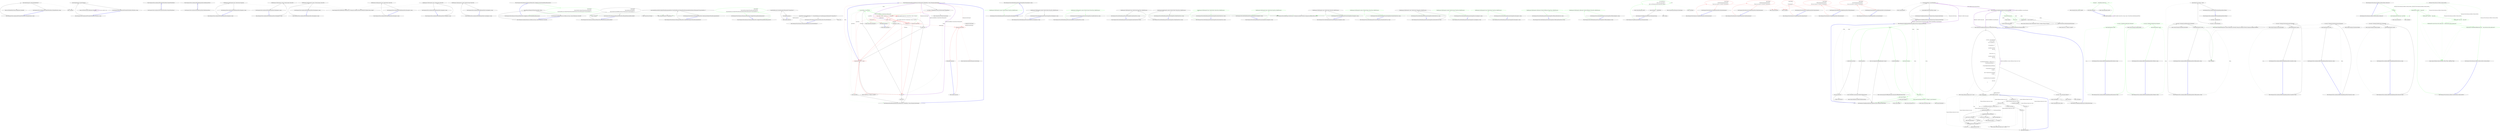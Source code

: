 digraph  {
m1_10 [label="Entry int.ToOrdinalWords(System.Globalization.CultureInfo)", span="52-52", cluster="int.ToOrdinalWords(System.Globalization.CultureInfo)", file="DateHumanizeExtensions.cs"];
m1_5 [label="Entry int.ToWords(System.Globalization.CultureInfo)", span="16-16", cluster="int.ToWords(System.Globalization.CultureInfo)", file="DateHumanizeExtensions.cs"];
m1_7 [label="Entry Humanizer.Tests.Localisation.fiFI.NumberToWordsTests.ToOrdinalWords(int, string)", span="65-65", cluster="Humanizer.Tests.Localisation.fiFI.NumberToWordsTests.ToOrdinalWords(int, string)", file="DateHumanizeExtensions.cs"];
m1_8 [label="Assert.Equal(expected, number.ToOrdinalWords())", span="67-67", cluster="Humanizer.Tests.Localisation.fiFI.NumberToWordsTests.ToOrdinalWords(int, string)", file="DateHumanizeExtensions.cs"];
m1_9 [label="Exit Humanizer.Tests.Localisation.fiFI.NumberToWordsTests.ToOrdinalWords(int, string)", span="65-65", cluster="Humanizer.Tests.Localisation.fiFI.NumberToWordsTests.ToOrdinalWords(int, string)", file="DateHumanizeExtensions.cs"];
m1_2 [label="Entry Humanizer.Tests.Localisation.fiFI.NumberToWordsTests.ToWords(int, string)", span="34-34", cluster="Humanizer.Tests.Localisation.fiFI.NumberToWordsTests.ToWords(int, string)", file="DateHumanizeExtensions.cs"];
m1_3 [label="Assert.Equal(expected, number.ToWords())", span="36-36", cluster="Humanizer.Tests.Localisation.fiFI.NumberToWordsTests.ToWords(int, string)", file="DateHumanizeExtensions.cs"];
m1_4 [label="Exit Humanizer.Tests.Localisation.fiFI.NumberToWordsTests.ToWords(int, string)", span="34-34", cluster="Humanizer.Tests.Localisation.fiFI.NumberToWordsTests.ToWords(int, string)", file="DateHumanizeExtensions.cs"];
m1_6 [label="Entry Unk.Equal", span="", cluster="Unk.Equal", file="DateHumanizeExtensions.cs"];
m1_0 [label="Entry Humanizer.Tests.Localisation.fiFI.NumberToWordsTests.NumberToWordsTests()", span="6-6", cluster="Humanizer.Tests.Localisation.fiFI.NumberToWordsTests.NumberToWordsTests()", file="DateHumanizeExtensions.cs"];
m1_1 [label="Exit Humanizer.Tests.Localisation.fiFI.NumberToWordsTests.NumberToWordsTests()", span="6-6", cluster="Humanizer.Tests.Localisation.fiFI.NumberToWordsTests.NumberToWordsTests()", file="DateHumanizeExtensions.cs"];
m2_0 [label="Entry Humanizer.Tests.Localisation.fiFI.DateHumanizeTests.DateHumanizeTests()", span="7-7", cluster="Humanizer.Tests.Localisation.fiFI.DateHumanizeTests.DateHumanizeTests()", file="DateHumanizeTests.cs"];
m2_1 [label="Exit Humanizer.Tests.Localisation.fiFI.DateHumanizeTests.DateHumanizeTests()", span="7-7", cluster="Humanizer.Tests.Localisation.fiFI.DateHumanizeTests.DateHumanizeTests()", file="DateHumanizeTests.cs"];
m2_5 [label="Entry Humanizer.Tests.DateHumanize.Verify(string, int, Humanizer.Localisation.TimeUnit, Humanizer.Localisation.Tense, double?)", span="29-29", cluster="Humanizer.Tests.DateHumanize.Verify(string, int, Humanizer.Localisation.TimeUnit, Humanizer.Localisation.Tense, double?)", file="DateHumanizeTests.cs"];
m2_2 [label="Entry Humanizer.Tests.Localisation.fiFI.DateHumanizeTests.DaysAgo(int, string)", span="17-17", cluster="Humanizer.Tests.Localisation.fiFI.DateHumanizeTests.DaysAgo(int, string)", file="DateHumanizeTests.cs"];
m2_3 [label="DateHumanize.Verify(expected, days, TimeUnit.Day, Tense.Past)", span="19-19", cluster="Humanizer.Tests.Localisation.fiFI.DateHumanizeTests.DaysAgo(int, string)", file="DateHumanizeTests.cs"];
m2_4 [label="Exit Humanizer.Tests.Localisation.fiFI.DateHumanizeTests.DaysAgo(int, string)", span="17-17", cluster="Humanizer.Tests.Localisation.fiFI.DateHumanizeTests.DaysAgo(int, string)", file="DateHumanizeTests.cs"];
m2_12 [label="Entry Humanizer.Tests.Localisation.fiFI.DateHumanizeTests.MonthsAgo(int, string)", span="47-47", cluster="Humanizer.Tests.Localisation.fiFI.DateHumanizeTests.MonthsAgo(int, string)", file="DateHumanizeTests.cs"];
m2_13 [label="DateHumanize.Verify(expected, months, TimeUnit.Month, Tense.Past)", span="49-49", cluster="Humanizer.Tests.Localisation.fiFI.DateHumanizeTests.MonthsAgo(int, string)", file="DateHumanizeTests.cs"];
m2_14 [label="Exit Humanizer.Tests.Localisation.fiFI.DateHumanizeTests.MonthsAgo(int, string)", span="47-47", cluster="Humanizer.Tests.Localisation.fiFI.DateHumanizeTests.MonthsAgo(int, string)", file="DateHumanizeTests.cs"];
m2_9 [label="Entry Humanizer.Tests.Localisation.fiFI.DateHumanizeTests.MinutesAgo(int, string)", span="37-37", cluster="Humanizer.Tests.Localisation.fiFI.DateHumanizeTests.MinutesAgo(int, string)", file="DateHumanizeTests.cs"];
m2_10 [label="DateHumanize.Verify(expected, minutes, TimeUnit.Minute, Tense.Past)", span="39-39", cluster="Humanizer.Tests.Localisation.fiFI.DateHumanizeTests.MinutesAgo(int, string)", file="DateHumanizeTests.cs"];
m2_11 [label="Exit Humanizer.Tests.Localisation.fiFI.DateHumanizeTests.MinutesAgo(int, string)", span="37-37", cluster="Humanizer.Tests.Localisation.fiFI.DateHumanizeTests.MinutesAgo(int, string)", file="DateHumanizeTests.cs"];
m2_6 [label="Entry Humanizer.Tests.Localisation.fiFI.DateHumanizeTests.HoursAgo(int, string)", span="27-27", cluster="Humanizer.Tests.Localisation.fiFI.DateHumanizeTests.HoursAgo(int, string)", file="DateHumanizeTests.cs"];
m2_7 [label="DateHumanize.Verify(expected, hours, TimeUnit.Hour, Tense.Past)", span="29-29", cluster="Humanizer.Tests.Localisation.fiFI.DateHumanizeTests.HoursAgo(int, string)", file="DateHumanizeTests.cs"];
m2_8 [label="Exit Humanizer.Tests.Localisation.fiFI.DateHumanizeTests.HoursAgo(int, string)", span="27-27", cluster="Humanizer.Tests.Localisation.fiFI.DateHumanizeTests.HoursAgo(int, string)", file="DateHumanizeTests.cs"];
m2_18 [label="Entry Humanizer.Tests.Localisation.fiFI.DateHumanizeTests.YearsAgo(int, string)", span="67-67", cluster="Humanizer.Tests.Localisation.fiFI.DateHumanizeTests.YearsAgo(int, string)", file="DateHumanizeTests.cs"];
m2_19 [label="DateHumanize.Verify(expected, years, TimeUnit.Year, Tense.Past)", span="69-69", cluster="Humanizer.Tests.Localisation.fiFI.DateHumanizeTests.YearsAgo(int, string)", file="DateHumanizeTests.cs"];
m2_20 [label="Exit Humanizer.Tests.Localisation.fiFI.DateHumanizeTests.YearsAgo(int, string)", span="67-67", cluster="Humanizer.Tests.Localisation.fiFI.DateHumanizeTests.YearsAgo(int, string)", file="DateHumanizeTests.cs"];
m2_15 [label="Entry Humanizer.Tests.Localisation.fiFI.DateHumanizeTests.SecondsAgo(int, string)", span="57-57", cluster="Humanizer.Tests.Localisation.fiFI.DateHumanizeTests.SecondsAgo(int, string)", file="DateHumanizeTests.cs"];
m2_16 [label="DateHumanize.Verify(expected, seconds, TimeUnit.Second, Tense.Past)", span="59-59", cluster="Humanizer.Tests.Localisation.fiFI.DateHumanizeTests.SecondsAgo(int, string)", file="DateHumanizeTests.cs"];
m2_17 [label="Exit Humanizer.Tests.Localisation.fiFI.DateHumanizeTests.SecondsAgo(int, string)", span="57-57", cluster="Humanizer.Tests.Localisation.fiFI.DateHumanizeTests.SecondsAgo(int, string)", file="DateHumanizeTests.cs"];
m3_18 [label="Entry Humanizer.Tests.Extensions.DehumanizeToEnumTests.CanApplyLowerCaseCasingOnEnumHumanization()", span="39-39", cluster="Humanizer.Tests.Extensions.DehumanizeToEnumTests.CanApplyLowerCaseCasingOnEnumHumanization()", file="DehumanizeToEnumTests.cs"];
m3_19 [label="Assert.Equal(\r\n                EnumUnderTest.MemberWithoutDescriptionAttribute,\r\n                EnumTestsResources.MemberWithoutDescriptionAttributeLowerCase.DehumanizeTo<EnumUnderTest>())", span="41-43", cluster="Humanizer.Tests.Extensions.DehumanizeToEnumTests.CanApplyLowerCaseCasingOnEnumHumanization()", color=green, community=0, file="DehumanizeToEnumTests.cs"];
m3_20 [label="Exit Humanizer.Tests.Extensions.DehumanizeToEnumTests.CanApplyLowerCaseCasingOnEnumHumanization()", span="39-39", cluster="Humanizer.Tests.Extensions.DehumanizeToEnumTests.CanApplyLowerCaseCasingOnEnumHumanization()", file="DehumanizeToEnumTests.cs"];
m3_3 [label="Entry string.DehumanizeTo<TTargetEnum>()", span="12-12", cluster="string.DehumanizeTo<TTargetEnum>()", file="DehumanizeToEnumTests.cs"];
m3_8 [label="Entry Unk.>", span="", cluster="Unk.>", file="DehumanizeToEnumTests.cs"];
m3_5 [label="Entry Humanizer.Tests.Extensions.DehumanizeToEnumTests.ThrowsForNonEnums()", span="19-19", cluster="Humanizer.Tests.Extensions.DehumanizeToEnumTests.ThrowsForNonEnums()", file="DehumanizeToEnumTests.cs"];
m3_6 [label="Assert.Throws<ArgumentException>(() => EnumTestsResources.CustomDescription.DehumanizeTo<DummyClass>())", span="21-21", cluster="Humanizer.Tests.Extensions.DehumanizeToEnumTests.ThrowsForNonEnums()", file="DehumanizeToEnumTests.cs"];
m3_7 [label="Exit Humanizer.Tests.Extensions.DehumanizeToEnumTests.ThrowsForNonEnums()", span="19-19", cluster="Humanizer.Tests.Extensions.DehumanizeToEnumTests.ThrowsForNonEnums()", file="DehumanizeToEnumTests.cs"];
m3_0 [label="Entry Humanizer.Localisation.Resources.GetResource(string, System.Globalization.CultureInfo)", span="18-18", cluster="Humanizer.Localisation.Resources.GetResource(string, System.Globalization.CultureInfo)", file="DehumanizeToEnumTests.cs"];
m3_1 [label="return ResourceManager.GetString(resourceKey, culture);", span="20-20", cluster="Humanizer.Localisation.Resources.GetResource(string, System.Globalization.CultureInfo)", file="DehumanizeToEnumTests.cs"];
m3_2 [label="Exit Humanizer.Localisation.Resources.GetResource(string, System.Globalization.CultureInfo)", span="18-18", cluster="Humanizer.Localisation.Resources.GetResource(string, System.Globalization.CultureInfo)", file="DehumanizeToEnumTests.cs"];
m3_21 [label="Entry Humanizer.Tests.Extensions.DehumanizeToEnumTests.AllCapitalMembersAreReturnedAsIs()", span="47-47", cluster="Humanizer.Tests.Extensions.DehumanizeToEnumTests.AllCapitalMembersAreReturnedAsIs()", file="DehumanizeToEnumTests.cs"];
m3_22 [label="Assert.Equal(\r\n                EnumUnderTest.ALLCAPITALS,\r\n                EnumUnderTest.ALLCAPITALS.ToString().DehumanizeTo<EnumUnderTest>())", span="49-51", cluster="Humanizer.Tests.Extensions.DehumanizeToEnumTests.AllCapitalMembersAreReturnedAsIs()", file="DehumanizeToEnumTests.cs"];
m3_23 [label="Exit Humanizer.Tests.Extensions.DehumanizeToEnumTests.AllCapitalMembersAreReturnedAsIs()", span="47-47", cluster="Humanizer.Tests.Extensions.DehumanizeToEnumTests.AllCapitalMembersAreReturnedAsIs()", file="DehumanizeToEnumTests.cs"];
m3_24 [label="Entry System.Enum.ToString()", span="0-0", cluster="System.Enum.ToString()", file="DehumanizeToEnumTests.cs"];
m3_4 [label="Entry Unk.Equal", span="", cluster="Unk.Equal", file="DehumanizeToEnumTests.cs"];
m3_12 [label="Entry Humanizer.Tests.Extensions.DehumanizeToEnumTests.CanHumanizeMembersWithoutDescriptionAttribute()", span="25-25", cluster="Humanizer.Tests.Extensions.DehumanizeToEnumTests.CanHumanizeMembersWithoutDescriptionAttribute()", file="DehumanizeToEnumTests.cs"];
m3_13 [label="Assert.Equal(EnumUnderTest.MemberWithoutDescriptionAttribute, EnumTestsResources.MemberWithoutDescriptionAttributeSentence.DehumanizeTo<EnumUnderTest>())", span="27-27", cluster="Humanizer.Tests.Extensions.DehumanizeToEnumTests.CanHumanizeMembersWithoutDescriptionAttribute()", file="DehumanizeToEnumTests.cs"];
m3_14 [label="Exit Humanizer.Tests.Extensions.DehumanizeToEnumTests.CanHumanizeMembersWithoutDescriptionAttribute()", span="25-25", cluster="Humanizer.Tests.Extensions.DehumanizeToEnumTests.CanHumanizeMembersWithoutDescriptionAttribute()", file="DehumanizeToEnumTests.cs"];
m3_9 [label="Entry lambda expression", span="21-21", cluster="lambda expression", file="DehumanizeToEnumTests.cs"];
m3_10 [label="EnumTestsResources.CustomDescription.DehumanizeTo<DummyClass>()", span="21-21", cluster="lambda expression", file="DehumanizeToEnumTests.cs"];
m3_11 [label="Exit lambda expression", span="21-21", cluster="lambda expression", file="DehumanizeToEnumTests.cs"];
m3_15 [label="Entry Humanizer.Tests.Extensions.DehumanizeToEnumTests.CanApplyTitleCasingOnEnumHumanization()", span="31-31", cluster="Humanizer.Tests.Extensions.DehumanizeToEnumTests.CanApplyTitleCasingOnEnumHumanization()", file="DehumanizeToEnumTests.cs"];
m3_16 [label="Assert.Equal(\r\n                EnumUnderTest.MemberWithoutDescriptionAttribute,\r\n                EnumTestsResources.MemberWithoutDescriptionAttributeTitle.DehumanizeTo<EnumUnderTest>())", span="33-35", cluster="Humanizer.Tests.Extensions.DehumanizeToEnumTests.CanApplyTitleCasingOnEnumHumanization()", color=green, community=0, file="DehumanizeToEnumTests.cs"];
m3_17 [label="Exit Humanizer.Tests.Extensions.DehumanizeToEnumTests.CanApplyTitleCasingOnEnumHumanization()", span="31-31", cluster="Humanizer.Tests.Extensions.DehumanizeToEnumTests.CanApplyTitleCasingOnEnumHumanization()", file="DehumanizeToEnumTests.cs"];
m4_0 [label="Entry Humanizer.EnumDehumanizeExtensions.DehumanizeTo<TTargetEnum>(string, Humanizer.LetterCasing?)", span="13-13", cluster="Humanizer.EnumDehumanizeExtensions.DehumanizeTo<TTargetEnum>(string, Humanizer.LetterCasing?)", file="EnumDehumanizeExtensions.cs"];
m4_6 [label="var enumValue = value as Enum", span="22-22", cluster="Humanizer.EnumDehumanizeExtensions.DehumanizeTo<TTargetEnum>(string, Humanizer.LetterCasing?)", color=green, community=0, file="EnumDehumanizeExtensions.cs"];
m4_3 [label="casing != null", span="17-17", cluster="Humanizer.EnumDehumanizeExtensions.DehumanizeTo<TTargetEnum>(string, Humanizer.LetterCasing?)", file="EnumDehumanizeExtensions.cs", color=red, community=0];
m4_4 [label="humanize = e => e.Humanize(casing.Value)", span="18-18", cluster="Humanizer.EnumDehumanizeExtensions.DehumanizeTo<TTargetEnum>(string, Humanizer.LetterCasing?)", file="EnumDehumanizeExtensions.cs", color=red, community=0];
m4_7 [label="enumValue == null", span="23-23", cluster="Humanizer.EnumDehumanizeExtensions.DehumanizeTo<TTargetEnum>(string, Humanizer.LetterCasing?)", file="EnumDehumanizeExtensions.cs"];
m4_2 [label="Func<Enum, string> humanize = e => e.Humanize()", span="16-16", cluster="Humanizer.EnumDehumanizeExtensions.DehumanizeTo<TTargetEnum>(string, Humanizer.LetterCasing?)", file="EnumDehumanizeExtensions.cs", color=red, community=0];
m4_1 [label="var values = (TTargetEnum[]) Enum.GetValues(typeof (TTargetEnum))", span="15-15", cluster="Humanizer.EnumDehumanizeExtensions.DehumanizeTo<TTargetEnum>(string, Humanizer.LetterCasing?)", file="EnumDehumanizeExtensions.cs"];
m4_5 [label=values, span="20-20", cluster="Humanizer.EnumDehumanizeExtensions.DehumanizeTo<TTargetEnum>(string, Humanizer.LetterCasing?)", file="EnumDehumanizeExtensions.cs"];
m4_8 [label="return null;", span="24-24", cluster="Humanizer.EnumDehumanizeExtensions.DehumanizeTo<TTargetEnum>(string, Humanizer.LetterCasing?)", file="EnumDehumanizeExtensions.cs"];
m4_9 [label="humanize(enumValue) == input", span="26-26", cluster="Humanizer.EnumDehumanizeExtensions.DehumanizeTo<TTargetEnum>(string, Humanizer.LetterCasing?)", file="EnumDehumanizeExtensions.cs", color=red, community=0];
m4_14 [label="Entry System.Func<T, TResult>.Invoke(T)", span="0-0", cluster="System.Func<T, TResult>.Invoke(T)", file="EnumDehumanizeExtensions.cs"];
m4_13 [label="Entry System.Enum.GetValues(System.Type)", span="0-0", cluster="System.Enum.GetValues(System.Type)", file="EnumDehumanizeExtensions.cs"];
m4_18 [label="Entry System.Enum.Humanize()", span="8-8", cluster="System.Enum.Humanize()", file="EnumDehumanizeExtensions.cs"];
m4_22 [label="Entry System.Enum.Humanize(Humanizer.LetterCasing)", span="26-26", cluster="System.Enum.Humanize(Humanizer.LetterCasing)", file="EnumDehumanizeExtensions.cs"];
m4_19 [label="Entry lambda expression", span="18-18", cluster="lambda expression", file="EnumDehumanizeExtensions.cs"];
m4_20 [label="e.Humanize(casing.Value)", span="18-18", cluster="lambda expression", color=red, community=0, file="EnumDehumanizeExtensions.cs"];
m4_16 [label="e.Humanize()", span="16-16", cluster="lambda expression", color=red, community=0, file="EnumDehumanizeExtensions.cs"];
m4_15 [label="Entry lambda expression", span="16-16", cluster="lambda expression", file="EnumDehumanizeExtensions.cs"];
m4_17 [label="Exit lambda expression", span="16-16", cluster="lambda expression", file="EnumDehumanizeExtensions.cs"];
m4_21 [label="Exit lambda expression", span="18-18", cluster="lambda expression", file="EnumDehumanizeExtensions.cs"];
m4_12 [label="Exit Humanizer.EnumDehumanizeExtensions.DehumanizeTo<TTargetEnum>(string, Humanizer.LetterCasing?)", span="13-13", cluster="Humanizer.EnumDehumanizeExtensions.DehumanizeTo<TTargetEnum>(string, Humanizer.LetterCasing?)", file="EnumDehumanizeExtensions.cs"];
m4_11 [label="return null;", span="30-30", cluster="Humanizer.EnumDehumanizeExtensions.DehumanizeTo<TTargetEnum>(string, Humanizer.LetterCasing?)", file="EnumDehumanizeExtensions.cs"];
m4_10 [label="return enumValue;", span="27-27", cluster="Humanizer.EnumDehumanizeExtensions.DehumanizeTo<TTargetEnum>(string, Humanizer.LetterCasing?)", file="EnumDehumanizeExtensions.cs"];
m4_23 [label="Humanizer.LetterCasing?", span="", file="EnumDehumanizeExtensions.cs"];
m11_13 [label="Entry Humanizer.Tests.DateTimeHumanizePrecisionStrategyTests.MinutesAgo(int, string)", span="70-70", cluster="Humanizer.Tests.DateTimeHumanizePrecisionStrategyTests.MinutesAgo(int, string)", file="PluralizeTests.cs"];
m11_14 [label="DateHumanize.Verify(expected, minutes, TimeUnit.Minute, Tense.Past, defaultPrecision)", span="72-72", cluster="Humanizer.Tests.DateTimeHumanizePrecisionStrategyTests.MinutesAgo(int, string)", color=green, community=0, file="PluralizeTests.cs"];
m11_15 [label="Exit Humanizer.Tests.DateTimeHumanizePrecisionStrategyTests.MinutesAgo(int, string)", span="70-70", cluster="Humanizer.Tests.DateTimeHumanizePrecisionStrategyTests.MinutesAgo(int, string)", file="PluralizeTests.cs"];
m11_3 [label="Entry Humanizer.Tests.DateHumanize.Verify(string, int, Humanizer.Localisation.TimeUnit, Humanizer.Localisation.Tense, double?)", span="29-29", cluster="Humanizer.Tests.DateHumanize.Verify(string, int, Humanizer.Localisation.TimeUnit, Humanizer.Localisation.Tense, double?)", file="PluralizeTests.cs"];
m11_31 [label="Entry Humanizer.Tests.DateTimeHumanizePrecisionStrategyTests.MonthsAgo(int, string)", span="154-154", cluster="Humanizer.Tests.DateTimeHumanizePrecisionStrategyTests.MonthsAgo(int, string)", file="PluralizeTests.cs"];
m11_32 [label="DateHumanize.Verify(expected, months, TimeUnit.Month, Tense.Past, defaultPrecision)", span="156-156", cluster="Humanizer.Tests.DateTimeHumanizePrecisionStrategyTests.MonthsAgo(int, string)", file="PluralizeTests.cs"];
m11_33 [label="Exit Humanizer.Tests.DateTimeHumanizePrecisionStrategyTests.MonthsAgo(int, string)", span="154-154", cluster="Humanizer.Tests.DateTimeHumanizePrecisionStrategyTests.MonthsAgo(int, string)", file="PluralizeTests.cs"];
m11_10 [label="Entry Humanizer.Tests.DateTimeHumanizePrecisionStrategyTests.SecondsFromNow(int, string)", span="56-56", cluster="Humanizer.Tests.DateTimeHumanizePrecisionStrategyTests.SecondsFromNow(int, string)", file="PluralizeTests.cs"];
m11_11 [label="DateHumanize.Verify(expected, seconds, TimeUnit.Second, Tense.Future, defaultPrecision)", span="58-58", cluster="Humanizer.Tests.DateTimeHumanizePrecisionStrategyTests.SecondsFromNow(int, string)", color=green, community=0, file="PluralizeTests.cs"];
m11_12 [label="Exit Humanizer.Tests.DateTimeHumanizePrecisionStrategyTests.SecondsFromNow(int, string)", span="56-56", cluster="Humanizer.Tests.DateTimeHumanizePrecisionStrategyTests.SecondsFromNow(int, string)", file="PluralizeTests.cs"];
m11_28 [label="Entry Humanizer.Tests.DateTimeHumanizePrecisionStrategyTests.DaysFromNow(int, string)", span="141-141", cluster="Humanizer.Tests.DateTimeHumanizePrecisionStrategyTests.DaysFromNow(int, string)", file="PluralizeTests.cs"];
m11_29 [label="DateHumanize.Verify(expected, days, TimeUnit.Day, Tense.Future, defaultPrecision)", span="143-143", cluster="Humanizer.Tests.DateTimeHumanizePrecisionStrategyTests.DaysFromNow(int, string)", file="PluralizeTests.cs"];
m11_30 [label="Exit Humanizer.Tests.DateTimeHumanizePrecisionStrategyTests.DaysFromNow(int, string)", span="141-141", cluster="Humanizer.Tests.DateTimeHumanizePrecisionStrategyTests.DaysFromNow(int, string)", file="PluralizeTests.cs"];
m11_34 [label="Entry Humanizer.Tests.DateTimeHumanizePrecisionStrategyTests.MonthsFromNow(int, string)", span="167-167", cluster="Humanizer.Tests.DateTimeHumanizePrecisionStrategyTests.MonthsFromNow(int, string)", file="PluralizeTests.cs"];
m11_35 [label="DateHumanize.Verify(expected, months, TimeUnit.Month, Tense.Future, defaultPrecision)", span="169-169", cluster="Humanizer.Tests.DateTimeHumanizePrecisionStrategyTests.MonthsFromNow(int, string)", file="PluralizeTests.cs"];
m11_36 [label="Exit Humanizer.Tests.DateTimeHumanizePrecisionStrategyTests.MonthsFromNow(int, string)", span="167-167", cluster="Humanizer.Tests.DateTimeHumanizePrecisionStrategyTests.MonthsFromNow(int, string)", file="PluralizeTests.cs"];
m11_22 [label="Entry Humanizer.Tests.DateTimeHumanizePrecisionStrategyTests.HoursFromNow(int, string)", span="113-113", cluster="Humanizer.Tests.DateTimeHumanizePrecisionStrategyTests.HoursFromNow(int, string)", file="PluralizeTests.cs"];
m11_23 [label="DateHumanize.Verify(expected, hours, TimeUnit.Hour, Tense.Future, defaultPrecision)", span="115-115", cluster="Humanizer.Tests.DateTimeHumanizePrecisionStrategyTests.HoursFromNow(int, string)", color=green, community=0, file="PluralizeTests.cs"];
m11_24 [label="Exit Humanizer.Tests.DateTimeHumanizePrecisionStrategyTests.HoursFromNow(int, string)", span="113-113", cluster="Humanizer.Tests.DateTimeHumanizePrecisionStrategyTests.HoursFromNow(int, string)", file="PluralizeTests.cs"];
m11_25 [label="Entry Humanizer.Tests.DateTimeHumanizePrecisionStrategyTests.DaysAgo(int, string)", span="127-127", cluster="Humanizer.Tests.DateTimeHumanizePrecisionStrategyTests.DaysAgo(int, string)", file="PluralizeTests.cs"];
m11_26 [label="DateHumanize.Verify(expected, days, TimeUnit.Day, Tense.Past, defaultPrecision)", span="129-129", cluster="Humanizer.Tests.DateTimeHumanizePrecisionStrategyTests.DaysAgo(int, string)", color=green, community=0, file="PluralizeTests.cs"];
m11_27 [label="Exit Humanizer.Tests.DateTimeHumanizePrecisionStrategyTests.DaysAgo(int, string)", span="127-127", cluster="Humanizer.Tests.DateTimeHumanizePrecisionStrategyTests.DaysAgo(int, string)", file="PluralizeTests.cs"];
m11_37 [label="Entry Humanizer.Tests.DateTimeHumanizePrecisionStrategyTests.YearsAgo(int, string)", span="175-175", cluster="Humanizer.Tests.DateTimeHumanizePrecisionStrategyTests.YearsAgo(int, string)", file="PluralizeTests.cs"];
m11_38 [label="DateHumanize.Verify(expected, years, TimeUnit.Year, Tense.Past, defaultPrecision)", span="177-177", cluster="Humanizer.Tests.DateTimeHumanizePrecisionStrategyTests.YearsAgo(int, string)", file="PluralizeTests.cs"];
m11_39 [label="Exit Humanizer.Tests.DateTimeHumanizePrecisionStrategyTests.YearsAgo(int, string)", span="175-175", cluster="Humanizer.Tests.DateTimeHumanizePrecisionStrategyTests.YearsAgo(int, string)", file="PluralizeTests.cs"];
m11_16 [label="Entry Humanizer.Tests.DateTimeHumanizePrecisionStrategyTests.MinutesFromNow(int, string)", span="84-84", cluster="Humanizer.Tests.DateTimeHumanizePrecisionStrategyTests.MinutesFromNow(int, string)", file="PluralizeTests.cs"];
m11_17 [label="DateHumanize.Verify(expected, minutes, TimeUnit.Minute, Tense.Future, defaultPrecision)", span="86-86", cluster="Humanizer.Tests.DateTimeHumanizePrecisionStrategyTests.MinutesFromNow(int, string)", color=green, community=0, file="PluralizeTests.cs"];
m11_18 [label="Exit Humanizer.Tests.DateTimeHumanizePrecisionStrategyTests.MinutesFromNow(int, string)", span="84-84", cluster="Humanizer.Tests.DateTimeHumanizePrecisionStrategyTests.MinutesFromNow(int, string)", file="PluralizeTests.cs"];
m11_40 [label="Entry Humanizer.Tests.DateTimeHumanizePrecisionStrategyTests.YearsFromNow(int, string)", span="183-183", cluster="Humanizer.Tests.DateTimeHumanizePrecisionStrategyTests.YearsFromNow(int, string)", file="PluralizeTests.cs"];
m11_41 [label="DateHumanize.Verify(expected, years, TimeUnit.Year, Tense.Future, defaultPrecision)", span="185-185", cluster="Humanizer.Tests.DateTimeHumanizePrecisionStrategyTests.YearsFromNow(int, string)", file="PluralizeTests.cs"];
m11_42 [label="Exit Humanizer.Tests.DateTimeHumanizePrecisionStrategyTests.YearsFromNow(int, string)", span="183-183", cluster="Humanizer.Tests.DateTimeHumanizePrecisionStrategyTests.YearsFromNow(int, string)", file="PluralizeTests.cs"];
m11_7 [label="Entry Humanizer.Tests.DateTimeHumanizePrecisionStrategyTests.SecondsAgo(int, string)", span="42-42", cluster="Humanizer.Tests.DateTimeHumanizePrecisionStrategyTests.SecondsAgo(int, string)", file="PluralizeTests.cs"];
m11_8 [label="DateHumanize.Verify(expected, seconds, TimeUnit.Second, Tense.Past, defaultPrecision)", span="44-44", cluster="Humanizer.Tests.DateTimeHumanizePrecisionStrategyTests.SecondsAgo(int, string)", color=green, community=0, file="PluralizeTests.cs"];
m11_9 [label="Exit Humanizer.Tests.DateTimeHumanizePrecisionStrategyTests.SecondsAgo(int, string)", span="42-42", cluster="Humanizer.Tests.DateTimeHumanizePrecisionStrategyTests.SecondsAgo(int, string)", file="PluralizeTests.cs"];
m11_19 [label="Entry Humanizer.Tests.DateTimeHumanizePrecisionStrategyTests.HoursAgo(int, string)", span="99-99", cluster="Humanizer.Tests.DateTimeHumanizePrecisionStrategyTests.HoursAgo(int, string)", file="PluralizeTests.cs"];
m11_20 [label="DateHumanize.Verify(expected, hours, TimeUnit.Hour, Tense.Past, defaultPrecision)", span="101-101", cluster="Humanizer.Tests.DateTimeHumanizePrecisionStrategyTests.HoursAgo(int, string)", color=green, community=0, file="PluralizeTests.cs"];
m11_21 [label="Exit Humanizer.Tests.DateTimeHumanizePrecisionStrategyTests.HoursAgo(int, string)", span="99-99", cluster="Humanizer.Tests.DateTimeHumanizePrecisionStrategyTests.HoursAgo(int, string)", file="PluralizeTests.cs"];
m11_4 [label="Entry Humanizer.Tests.DateTimeHumanizePrecisionStrategyTests.MillisecondsFromNow(int, string)", span="28-28", cluster="Humanizer.Tests.DateTimeHumanizePrecisionStrategyTests.MillisecondsFromNow(int, string)", file="PluralizeTests.cs"];
m11_5 [label="DateHumanize.Verify(expected, milliseconds, TimeUnit.Millisecond, Tense.Future, defaultPrecision)", span="30-30", cluster="Humanizer.Tests.DateTimeHumanizePrecisionStrategyTests.MillisecondsFromNow(int, string)", color=green, community=0, file="PluralizeTests.cs"];
m11_6 [label="Exit Humanizer.Tests.DateTimeHumanizePrecisionStrategyTests.MillisecondsFromNow(int, string)", span="28-28", cluster="Humanizer.Tests.DateTimeHumanizePrecisionStrategyTests.MillisecondsFromNow(int, string)", file="PluralizeTests.cs"];
m11_0 [label="Entry Humanizer.Tests.DateTimeHumanizePrecisionStrategyTests.MillisecondsAgo(int, string)", span="16-16", cluster="Humanizer.Tests.DateTimeHumanizePrecisionStrategyTests.MillisecondsAgo(int, string)", file="PluralizeTests.cs"];
m11_1 [label="DateHumanize.Verify(expected, milliseconds, TimeUnit.Millisecond, Tense.Past, defaultPrecision)", span="18-18", cluster="Humanizer.Tests.DateTimeHumanizePrecisionStrategyTests.MillisecondsAgo(int, string)", color=green, community=0, file="PluralizeTests.cs"];
m11_2 [label="Exit Humanizer.Tests.DateTimeHumanizePrecisionStrategyTests.MillisecondsAgo(int, string)", span="16-16", cluster="Humanizer.Tests.DateTimeHumanizePrecisionStrategyTests.MillisecondsAgo(int, string)", file="PluralizeTests.cs"];
m12_4 [label="Entry string.Split(params char[])", span="0-0", cluster="string.Split(params char[])", file="StringDehumanizeExtensions.cs"];
m12_0 [label="Entry Humanizer.StringDehumanizeExtensions.Duhumanize(string)", span="6-6", cluster="Humanizer.StringDehumanizeExtensions.Duhumanize(string)", file="StringDehumanizeExtensions.cs"];
m12_1 [label="var titlizedWords = \r\n                (from word in input.Split(' ')\r\n                select word.Humanize(LetterCasing.Title)).ToArray()", span="8-10", cluster="Humanizer.StringDehumanizeExtensions.Duhumanize(string)", color=green, community=0, file="StringDehumanizeExtensions.cs"];
m12_2 [label="return string.Join('''', titlizedWords);", span="12-12", cluster="Humanizer.StringDehumanizeExtensions.Duhumanize(string)", file="StringDehumanizeExtensions.cs"];
m12_3 [label="Exit Humanizer.StringDehumanizeExtensions.Duhumanize(string)", span="6-6", cluster="Humanizer.StringDehumanizeExtensions.Duhumanize(string)", file="StringDehumanizeExtensions.cs"];
m12_5 [label="Entry string.Humanize(Humanizer.LetterCasing)", span="61-61", cluster="string.Humanize(Humanizer.LetterCasing)", file="StringDehumanizeExtensions.cs"];
m12_7 [label="Entry Unk.Join", span="", cluster="Unk.Join", file="StringDehumanizeExtensions.cs"];
m12_6 [label="Entry Unk.ToArray", span="", cluster="Unk.ToArray", file="StringDehumanizeExtensions.cs"];
m13_3 [label="Entry string.Duhumanize()", span="6-6", cluster="string.Duhumanize()", file="StringDehumanizeTests.cs"];
m13_0 [label="Entry Humanizer.Tests.Extensions.StringDehumanizeTests.PascalCaseSentence()", span="7-7", cluster="Humanizer.Tests.Extensions.StringDehumanizeTests.PascalCaseSentence()", file="StringDehumanizeTests.cs"];
m13_1 [label="Assert.Equal(\r\n                ''PascalCaseSentenceIsCamelized'',\r\n                ''Pascal case sentence is camelized''.Duhumanize())", span="9-11", cluster="Humanizer.Tests.Extensions.StringDehumanizeTests.PascalCaseSentence()", color=red, community=0, file="StringDehumanizeTests.cs"];
m13_2 [label="Exit Humanizer.Tests.Extensions.StringDehumanizeTests.PascalCaseSentence()", span="7-7", cluster="Humanizer.Tests.Extensions.StringDehumanizeTests.PascalCaseSentence()", file="StringDehumanizeTests.cs"];
m13_4 [label="Entry Unk.Equal", span="", cluster="Unk.Equal", file="StringDehumanizeTests.cs"];
m13_8 [label="Entry Humanizer.Tests.Extensions.StringDehumanizeTests.MixedCaseSentence()", span="23-23", cluster="Humanizer.Tests.Extensions.StringDehumanizeTests.MixedCaseSentence()", file="StringDehumanizeTests.cs"];
m13_9 [label="Assert.Equal(\r\n                ''MixedCaseSentenceIsCamelized'',\r\n                ''Mixed case sentence Is Camelized''.Duhumanize())", span="25-27", cluster="Humanizer.Tests.Extensions.StringDehumanizeTests.MixedCaseSentence()", color=red, community=0, file="StringDehumanizeTests.cs"];
m13_10 [label="Exit Humanizer.Tests.Extensions.StringDehumanizeTests.MixedCaseSentence()", span="23-23", cluster="Humanizer.Tests.Extensions.StringDehumanizeTests.MixedCaseSentence()", file="StringDehumanizeTests.cs"];
m13_14 [label="Entry Humanizer.Tests.Extensions.StringDehumanizeTests.EmptySentence()", span="39-39", cluster="Humanizer.Tests.Extensions.StringDehumanizeTests.EmptySentence()", file="StringDehumanizeTests.cs"];
m13_15 [label="Assert.Equal(\r\n                '''',\r\n                ''''.Duhumanize())", span="41-43", cluster="Humanizer.Tests.Extensions.StringDehumanizeTests.EmptySentence()", color=red, community=0, file="StringDehumanizeTests.cs"];
m13_16 [label="Exit Humanizer.Tests.Extensions.StringDehumanizeTests.EmptySentence()", span="39-39", cluster="Humanizer.Tests.Extensions.StringDehumanizeTests.EmptySentence()", file="StringDehumanizeTests.cs"];
m13_5 [label="Entry Humanizer.Tests.Extensions.StringDehumanizeTests.TitleCaseSentence()", span="15-15", cluster="Humanizer.Tests.Extensions.StringDehumanizeTests.TitleCaseSentence()", file="StringDehumanizeTests.cs"];
m13_6 [label="Assert.Equal(\r\n                ''TitleCaseSentenceIsCamelized'',\r\n                ''Title Case Sentence Is Camelized''.Duhumanize())", span="17-19", cluster="Humanizer.Tests.Extensions.StringDehumanizeTests.TitleCaseSentence()", color=red, community=0, file="StringDehumanizeTests.cs"];
m13_7 [label="Exit Humanizer.Tests.Extensions.StringDehumanizeTests.TitleCaseSentence()", span="15-15", cluster="Humanizer.Tests.Extensions.StringDehumanizeTests.TitleCaseSentence()", file="StringDehumanizeTests.cs"];
m13_11 [label="Entry Humanizer.Tests.Extensions.StringDehumanizeTests.LowerCaseSentence()", span="31-31", cluster="Humanizer.Tests.Extensions.StringDehumanizeTests.LowerCaseSentence()", file="StringDehumanizeTests.cs"];
m13_12 [label="Assert.Equal(\r\n                ''LowerCaseSentenceIsCamelized'',\r\n                ''lower case sentence is camelized''.Duhumanize())", span="33-35", cluster="Humanizer.Tests.Extensions.StringDehumanizeTests.LowerCaseSentence()", color=red, community=0, file="StringDehumanizeTests.cs"];
m13_13 [label="Exit Humanizer.Tests.Extensions.StringDehumanizeTests.LowerCaseSentence()", span="31-31", cluster="Humanizer.Tests.Extensions.StringDehumanizeTests.LowerCaseSentence()", file="StringDehumanizeTests.cs"];
m14_51 [label="Entry string.Humanize()", span="49-49", cluster="string.Humanize()", file="StringHumanizeExtensions.cs"];
m14_45 [label="Entry System.Collections.Generic.IEnumerable<TSource>.Contains<TSource>(TSource)", span="0-0", cluster="System.Collections.Generic.IEnumerable<TSource>.Contains<TSource>(TSource)", file="StringHumanizeExtensions.cs"];
m14_10 [label="Entry System.Collections.Generic.List<T>.List()", span="0-0", cluster="System.Collections.Generic.List<T>.List()", file="StringHumanizeExtensions.cs"];
m14_44 [label="Entry Unk.Any", span="", cluster="Unk.Any", file="StringHumanizeExtensions.cs"];
m14_35 [label="Entry char.IsLower(char)", span="0-0", cluster="char.IsLower(char)", file="StringHumanizeExtensions.cs"];
m14_33 [label="Entry char.IsDigit(char)", span="0-0", cluster="char.IsDigit(char)", file="StringHumanizeExtensions.cs"];
m14_14 [label="Entry string.Replace(string, string)", span="0-0", cluster="string.Replace(string, string)", file="StringHumanizeExtensions.cs"];
m14_46 [label="Entry System.Func<T, TResult>.Invoke(T)", span="0-0", cluster="System.Func<T, TResult>.Invoke(T)", file="StringHumanizeExtensions.cs"];
m14_4 [label="Entry string.Join(string, params string[])", span="0-0", cluster="string.Join(string, params string[])", file="StringHumanizeExtensions.cs"];
m14_68 [label="Entry string.ToUpper()", span="0-0", cluster="string.ToUpper()", file="StringHumanizeExtensions.cs"];
m14_69 [label="Entry string.Substring(int, int)", span="0-0", cluster="string.Substring(int, int)", file="StringHumanizeExtensions.cs"];
m14_11 [label="Entry Unk.Aggregate", span="", cluster="Unk.Aggregate", file="StringHumanizeExtensions.cs"];
m14_12 [label="Entry string.cstr", span="", cluster="string.cstr", file="StringHumanizeExtensions.cs"];
m14_13 [label="Entry Unk.ToArray", span="", cluster="Unk.ToArray", file="StringHumanizeExtensions.cs"];
m14_66 [label="Entry System.Globalization.TextInfo.ToTitleCase(string)", span="0-0", cluster="System.Globalization.TextInfo.ToTitleCase(string)", file="StringHumanizeExtensions.cs"];
m14_71 [label="Entry string.Concat(string, string)", span="0-0", cluster="string.Concat(string, string)", file="StringHumanizeExtensions.cs"];
m14_37 [label="Entry Humanizer.StringHumanizeExtensions.Humanize(string)", span="49-49", cluster="Humanizer.StringHumanizeExtensions.Humanize(string)", file="StringHumanizeExtensions.cs"];
m14_38 [label="!input.Any(Char.IsLower)", span="52-52", cluster="Humanizer.StringHumanizeExtensions.Humanize(string)", color=green, community=0, file="StringHumanizeExtensions.cs"];
m14_39 [label="return input;", span="53-53", cluster="Humanizer.StringHumanizeExtensions.Humanize(string)", color=green, community=0, file="StringHumanizeExtensions.cs"];
m14_40 [label="input.Contains('_') || input.Contains('-')", span="55-55", cluster="Humanizer.StringHumanizeExtensions.Humanize(string)", file="StringHumanizeExtensions.cs"];
m14_41 [label="return FromUnderscoreDashSeparatedWords(input);", span="56-56", cluster="Humanizer.StringHumanizeExtensions.Humanize(string)", file="StringHumanizeExtensions.cs"];
m14_42 [label="return FromPascalCase(input);", span="58-58", cluster="Humanizer.StringHumanizeExtensions.Humanize(string)", file="StringHumanizeExtensions.cs"];
m14_43 [label="Exit Humanizer.StringHumanizeExtensions.Humanize(string)", span="49-49", cluster="Humanizer.StringHumanizeExtensions.Humanize(string)", file="StringHumanizeExtensions.cs"];
m14_34 [label="Entry char.IsLetter(char)", span="0-0", cluster="char.IsLetter(char)", file="StringHumanizeExtensions.cs"];
m14_15 [label="Entry lambda expression", span="14-43", cluster="lambda expression", file="StringHumanizeExtensions.cs"];
m14_1 [label="string.Join('' '', methodName.Split(new[] { '_', '-' }))", span="9-9", cluster="lambda expression", color=green, community=0, file="StringHumanizeExtensions.cs"];
m14_0 [label="Entry lambda expression", span="9-9", cluster="lambda expression", file="StringHumanizeExtensions.cs"];
m14_2 [label="Exit lambda expression", span="9-9", cluster="lambda expression", file="StringHumanizeExtensions.cs"];
m14_16 [label="currentChar == ' '", span="16-16", cluster="lambda expression", file="StringHumanizeExtensions.cs"];
m14_17 [label="list.Add(currentChar)", span="18-18", cluster="lambda expression", file="StringHumanizeExtensions.cs"];
m14_18 [label="return list;", span="19-19", cluster="lambda expression", file="StringHumanizeExtensions.cs"];
m14_19 [label="list.Count == 0", span="22-22", cluster="lambda expression", file="StringHumanizeExtensions.cs"];
m14_20 [label="list.Add(currentChar)", span="24-24", cluster="lambda expression", file="StringHumanizeExtensions.cs"];
m14_21 [label="return list;", span="25-25", cluster="lambda expression", file="StringHumanizeExtensions.cs"];
m14_22 [label="var lastCharacterInTheList = list[list.Count - 1]", span="28-28", cluster="lambda expression", file="StringHumanizeExtensions.cs"];
m14_25 [label="char.IsLetter(currentChar)", span="33-33", cluster="lambda expression", file="StringHumanizeExtensions.cs"];
m14_26 [label="list.Add(' ')", span="34-34", cluster="lambda expression", file="StringHumanizeExtensions.cs"];
m14_27 [label="!char.IsLower(currentChar)", span="36-36", cluster="lambda expression", file="StringHumanizeExtensions.cs"];
m14_28 [label="list.Add(' ')", span="37-37", cluster="lambda expression", file="StringHumanizeExtensions.cs"];
m14_29 [label="list.Add(char.ToLower(currentChar))", span="40-40", cluster="lambda expression", file="StringHumanizeExtensions.cs"];
m14_30 [label="return list;", span="42-42", cluster="lambda expression", file="StringHumanizeExtensions.cs"];
m14_23 [label="lastCharacterInTheList != ' '", span="29-29", cluster="lambda expression", file="StringHumanizeExtensions.cs"];
m14_24 [label="char.IsDigit(lastCharacterInTheList)", span="31-31", cluster="lambda expression", file="StringHumanizeExtensions.cs"];
m14_31 [label="Exit lambda expression", span="14-43", cluster="lambda expression", file="StringHumanizeExtensions.cs"];
m14_72 [label="Entry System.ArgumentOutOfRangeException.ArgumentOutOfRangeException(string)", span="0-0", cluster="System.ArgumentOutOfRangeException.ArgumentOutOfRangeException(string)", file="StringHumanizeExtensions.cs"];
m14_3 [label="Entry string.Split(params char[])", span="0-0", cluster="string.Split(params char[])", file="StringHumanizeExtensions.cs"];
m14_47 [label="Entry Humanizer.StringHumanizeExtensions.Humanize(string, Humanizer.LetterCasing)", span="61-61", cluster="Humanizer.StringHumanizeExtensions.Humanize(string, Humanizer.LetterCasing)", file="StringHumanizeExtensions.cs"];
m14_48 [label="var humanizedString = input.Humanize()", span="63-63", cluster="Humanizer.StringHumanizeExtensions.Humanize(string, Humanizer.LetterCasing)", file="StringHumanizeExtensions.cs"];
m14_49 [label="return ApplyCase(humanizedString, casing);", span="65-65", cluster="Humanizer.StringHumanizeExtensions.Humanize(string, Humanizer.LetterCasing)", file="StringHumanizeExtensions.cs"];
m14_50 [label="Exit Humanizer.StringHumanizeExtensions.Humanize(string, Humanizer.LetterCasing)", span="61-61", cluster="Humanizer.StringHumanizeExtensions.Humanize(string, Humanizer.LetterCasing)", file="StringHumanizeExtensions.cs"];
m14_36 [label="Entry char.ToLower(char)", span="0-0", cluster="char.ToLower(char)", file="StringHumanizeExtensions.cs"];
m14_32 [label="Entry System.Collections.Generic.List<T>.Add(T)", span="0-0", cluster="System.Collections.Generic.List<T>.Add(T)", file="StringHumanizeExtensions.cs"];
m14_52 [label="Entry Humanizer.StringHumanizeExtensions.ApplyCase(string, Humanizer.LetterCasing)", span="68-68", cluster="Humanizer.StringHumanizeExtensions.ApplyCase(string, Humanizer.LetterCasing)", file="StringHumanizeExtensions.cs"];
m14_53 [label=casing, span="70-70", cluster="Humanizer.StringHumanizeExtensions.ApplyCase(string, Humanizer.LetterCasing)", color=green, community=0, file="StringHumanizeExtensions.cs"];
m14_54 [label="LetterCasing.Title", span="72-72", cluster="Humanizer.StringHumanizeExtensions.ApplyCase(string, Humanizer.LetterCasing)", file="StringHumanizeExtensions.cs"];
m14_56 [label="LetterCasing.LowerCase", span="75-75", cluster="Humanizer.StringHumanizeExtensions.ApplyCase(string, Humanizer.LetterCasing)", file="StringHumanizeExtensions.cs"];
m14_58 [label="LetterCasing.AllCaps", span="78-78", cluster="Humanizer.StringHumanizeExtensions.ApplyCase(string, Humanizer.LetterCasing)", file="StringHumanizeExtensions.cs"];
m14_60 [label="LetterCasing.Sentence", span="81-81", cluster="Humanizer.StringHumanizeExtensions.ApplyCase(string, Humanizer.LetterCasing)", color=green, community=0, file="StringHumanizeExtensions.cs"];
m14_64 [label="throw new ArgumentOutOfRangeException(''casing'');", span="88-88", cluster="Humanizer.StringHumanizeExtensions.ApplyCase(string, Humanizer.LetterCasing)", file="StringHumanizeExtensions.cs"];
m14_59 [label="return input.ToUpper();", span="79-79", cluster="Humanizer.StringHumanizeExtensions.ApplyCase(string, Humanizer.LetterCasing)", color=green, community=0, file="StringHumanizeExtensions.cs"];
m14_61 [label="input.Length >= 1", span="82-82", cluster="Humanizer.StringHumanizeExtensions.ApplyCase(string, Humanizer.LetterCasing)", color=green, community=0, file="StringHumanizeExtensions.cs"];
m14_62 [label="return string.Concat(input.Substring(0, 1).ToUpper(), input.Substring(1));", span="83-83", cluster="Humanizer.StringHumanizeExtensions.ApplyCase(string, Humanizer.LetterCasing)", color=green, community=0, file="StringHumanizeExtensions.cs"];
m14_63 [label="return input.ToUpper();", span="85-85", cluster="Humanizer.StringHumanizeExtensions.ApplyCase(string, Humanizer.LetterCasing)", file="StringHumanizeExtensions.cs"];
m14_55 [label="return CultureInfo.CurrentCulture.TextInfo.ToTitleCase(input);", span="73-73", cluster="Humanizer.StringHumanizeExtensions.ApplyCase(string, Humanizer.LetterCasing)", file="StringHumanizeExtensions.cs"];
m14_57 [label="return input.ToLower();", span="76-76", cluster="Humanizer.StringHumanizeExtensions.ApplyCase(string, Humanizer.LetterCasing)", file="StringHumanizeExtensions.cs"];
m14_65 [label="Exit Humanizer.StringHumanizeExtensions.ApplyCase(string, Humanizer.LetterCasing)", span="68-68", cluster="Humanizer.StringHumanizeExtensions.ApplyCase(string, Humanizer.LetterCasing)", file="StringHumanizeExtensions.cs"];
m14_5 [label="Entry Humanizer.StringHumanizeExtensions.FromPascalCase(string)", span="10-10", cluster="Humanizer.StringHumanizeExtensions.FromPascalCase(string)", file="StringHumanizeExtensions.cs"];
m14_6 [label="var chars = name.Aggregate(\r\n                new List<char>(),\r\n                (list, currentChar) =>\r\n                {\r\n                    if (currentChar == ' ')\r\n                    {\r\n                        list.Add(currentChar);\r\n                        return list;\r\n                    }\r\n\r\n                    if (list.Count == 0)\r\n                    {\r\n                        list.Add(currentChar);\r\n                        return list;\r\n                    }\r\n\r\n                    var lastCharacterInTheList = list[list.Count - 1];\r\n                    if (lastCharacterInTheList != ' ')\r\n                    {\r\n                        if (char.IsDigit(lastCharacterInTheList))\r\n                        {\r\n                            if (char.IsLetter(currentChar))\r\n                                list.Add(' ');\r\n                        }\r\n                        else if (!char.IsLower(currentChar))\r\n                            list.Add(' ');\r\n                    }\r\n\r\n                    list.Add(char.ToLower(currentChar));\r\n\r\n                    return list;\r\n                })", span="12-43", cluster="Humanizer.StringHumanizeExtensions.FromPascalCase(string)", file="StringHumanizeExtensions.cs"];
m14_8 [label="return result.Replace('' i '', '' I '');", span="46-46", cluster="Humanizer.StringHumanizeExtensions.FromPascalCase(string)", file="StringHumanizeExtensions.cs"];
m14_7 [label="var result = new string(chars.ToArray())", span="45-45", cluster="Humanizer.StringHumanizeExtensions.FromPascalCase(string)", file="StringHumanizeExtensions.cs"];
m14_9 [label="Exit Humanizer.StringHumanizeExtensions.FromPascalCase(string)", span="10-10", cluster="Humanizer.StringHumanizeExtensions.FromPascalCase(string)", file="StringHumanizeExtensions.cs"];
m14_67 [label="Entry string.ToLower()", span="0-0", cluster="string.ToLower()", file="StringHumanizeExtensions.cs"];
m14_70 [label="Entry string.Substring(int)", span="0-0", cluster="string.Substring(int)", file="StringHumanizeExtensions.cs"];
m15_6 [label="Entry System.TimeSpan.FromDays(double)", span="0-0", cluster="System.TimeSpan.FromDays(double)", file="TitleizeTests.cs"];
m15_33 [label="Entry Humanizer.Tests.Localisation.frBE.TimeSpanHumanizeTests.NoTime()", span="64-64", cluster="Humanizer.Tests.Localisation.frBE.TimeSpanHumanizeTests.NoTime()", file="TitleizeTests.cs"];
m15_35 [label="var actual = noTime.Humanize()", span="67-67", cluster="Humanizer.Tests.Localisation.frBE.TimeSpanHumanizeTests.NoTime()", file="TitleizeTests.cs"];
m15_36 [label="Assert.Equal(''pas de temps'', actual)", span="68-68", cluster="Humanizer.Tests.Localisation.frBE.TimeSpanHumanizeTests.NoTime()", file="TitleizeTests.cs"];
m15_34 [label="var noTime = TimeSpan.Zero", span="66-66", cluster="Humanizer.Tests.Localisation.frBE.TimeSpanHumanizeTests.NoTime()", file="TitleizeTests.cs"];
m15_37 [label="Exit Humanizer.Tests.Localisation.frBE.TimeSpanHumanizeTests.NoTime()", span="64-64", cluster="Humanizer.Tests.Localisation.frBE.TimeSpanHumanizeTests.NoTime()", file="TitleizeTests.cs"];
m15_22 [label="Entry System.TimeSpan.FromMinutes(double)", span="0-0", cluster="System.TimeSpan.FromMinutes(double)", file="TitleizeTests.cs"];
m15_28 [label="Entry Humanizer.Tests.Localisation.frBE.TimeSpanHumanizeTests.Milliseconds(int, string)", span="57-57", cluster="Humanizer.Tests.Localisation.frBE.TimeSpanHumanizeTests.Milliseconds(int, string)", file="TitleizeTests.cs"];
m15_29 [label="var actual = TimeSpan.FromMilliseconds(ms).Humanize()", span="59-59", cluster="Humanizer.Tests.Localisation.frBE.TimeSpanHumanizeTests.Milliseconds(int, string)", file="TitleizeTests.cs"];
m15_30 [label="Assert.Equal(expected, actual)", span="60-60", cluster="Humanizer.Tests.Localisation.frBE.TimeSpanHumanizeTests.Milliseconds(int, string)", file="TitleizeTests.cs"];
m15_31 [label="Exit Humanizer.Tests.Localisation.frBE.TimeSpanHumanizeTests.Milliseconds(int, string)", span="57-57", cluster="Humanizer.Tests.Localisation.frBE.TimeSpanHumanizeTests.Milliseconds(int, string)", file="TitleizeTests.cs"];
m15_32 [label="Entry System.TimeSpan.FromMilliseconds(double)", span="0-0", cluster="System.TimeSpan.FromMilliseconds(double)", file="TitleizeTests.cs"];
m15_8 [label="Entry Unk.Equal", span="", cluster="Unk.Equal", file="TitleizeTests.cs"];
m15_27 [label="Entry System.TimeSpan.FromSeconds(double)", span="0-0", cluster="System.TimeSpan.FromSeconds(double)", file="TitleizeTests.cs"];
m15_23 [label="Entry Humanizer.Tests.Localisation.frBE.TimeSpanHumanizeTests.Seconds(int, string)", span="48-48", cluster="Humanizer.Tests.Localisation.frBE.TimeSpanHumanizeTests.Seconds(int, string)", file="TitleizeTests.cs"];
m15_24 [label="var actual = TimeSpan.FromSeconds(seconds).Humanize()", span="50-50", cluster="Humanizer.Tests.Localisation.frBE.TimeSpanHumanizeTests.Seconds(int, string)", file="TitleizeTests.cs"];
m15_25 [label="Assert.Equal(expected, actual)", span="51-51", cluster="Humanizer.Tests.Localisation.frBE.TimeSpanHumanizeTests.Seconds(int, string)", file="TitleizeTests.cs"];
m15_26 [label="Exit Humanizer.Tests.Localisation.frBE.TimeSpanHumanizeTests.Seconds(int, string)", span="48-48", cluster="Humanizer.Tests.Localisation.frBE.TimeSpanHumanizeTests.Seconds(int, string)", file="TitleizeTests.cs"];
m15_18 [label="Entry Humanizer.Tests.Localisation.frBE.TimeSpanHumanizeTests.Minutes(int, string)", span="39-39", cluster="Humanizer.Tests.Localisation.frBE.TimeSpanHumanizeTests.Minutes(int, string)", file="TitleizeTests.cs"];
m15_19 [label="var actual = TimeSpan.FromMinutes(minutes).Humanize()", span="41-41", cluster="Humanizer.Tests.Localisation.frBE.TimeSpanHumanizeTests.Minutes(int, string)", file="TitleizeTests.cs"];
m15_20 [label="Assert.Equal(expected, actual)", span="42-42", cluster="Humanizer.Tests.Localisation.frBE.TimeSpanHumanizeTests.Minutes(int, string)", file="TitleizeTests.cs"];
m15_21 [label="Exit Humanizer.Tests.Localisation.frBE.TimeSpanHumanizeTests.Minutes(int, string)", span="39-39", cluster="Humanizer.Tests.Localisation.frBE.TimeSpanHumanizeTests.Minutes(int, string)", file="TitleizeTests.cs"];
m15_9 [label="Entry Humanizer.Tests.Localisation.frBE.TimeSpanHumanizeTests.Days(int, string)", span="21-21", cluster="Humanizer.Tests.Localisation.frBE.TimeSpanHumanizeTests.Days(int, string)", file="TitleizeTests.cs"];
m15_10 [label="var actual = TimeSpan.FromDays(days).Humanize()", span="23-23", cluster="Humanizer.Tests.Localisation.frBE.TimeSpanHumanizeTests.Days(int, string)", color=green, community=0, file="TitleizeTests.cs"];
m15_11 [label="Assert.Equal(expected, actual)", span="24-24", cluster="Humanizer.Tests.Localisation.frBE.TimeSpanHumanizeTests.Days(int, string)", color=green, community=0, file="TitleizeTests.cs"];
m15_12 [label="Exit Humanizer.Tests.Localisation.frBE.TimeSpanHumanizeTests.Days(int, string)", span="21-21", cluster="Humanizer.Tests.Localisation.frBE.TimeSpanHumanizeTests.Days(int, string)", file="TitleizeTests.cs"];
m15_2 [label="Entry Humanizer.Tests.Localisation.frBE.TimeSpanHumanizeTests.Weeks(int, string)", span="12-12", cluster="Humanizer.Tests.Localisation.frBE.TimeSpanHumanizeTests.Weeks(int, string)", file="TitleizeTests.cs"];
m15_3 [label="var actual = TimeSpan.FromDays(days).Humanize()", span="14-14", cluster="Humanizer.Tests.Localisation.frBE.TimeSpanHumanizeTests.Weeks(int, string)", color=green, community=0, file="TitleizeTests.cs"];
m15_4 [label="Assert.Equal(expected, actual)", span="15-15", cluster="Humanizer.Tests.Localisation.frBE.TimeSpanHumanizeTests.Weeks(int, string)", color=green, community=0, file="TitleizeTests.cs"];
m15_5 [label="Exit Humanizer.Tests.Localisation.frBE.TimeSpanHumanizeTests.Weeks(int, string)", span="12-12", cluster="Humanizer.Tests.Localisation.frBE.TimeSpanHumanizeTests.Weeks(int, string)", file="TitleizeTests.cs"];
m15_13 [label="Entry Humanizer.Tests.Localisation.frBE.TimeSpanHumanizeTests.Hours(int, string)", span="30-30", cluster="Humanizer.Tests.Localisation.frBE.TimeSpanHumanizeTests.Hours(int, string)", file="TitleizeTests.cs"];
m15_14 [label="var actual = TimeSpan.FromHours(hours).Humanize()", span="32-32", cluster="Humanizer.Tests.Localisation.frBE.TimeSpanHumanizeTests.Hours(int, string)", file="TitleizeTests.cs"];
m15_15 [label="Assert.Equal(expected, actual)", span="33-33", cluster="Humanizer.Tests.Localisation.frBE.TimeSpanHumanizeTests.Hours(int, string)", file="TitleizeTests.cs"];
m15_16 [label="Exit Humanizer.Tests.Localisation.frBE.TimeSpanHumanizeTests.Hours(int, string)", span="30-30", cluster="Humanizer.Tests.Localisation.frBE.TimeSpanHumanizeTests.Hours(int, string)", file="TitleizeTests.cs"];
m15_7 [label="Entry System.TimeSpan.Humanize(int, System.Globalization.CultureInfo, Humanizer.Localisation.TimeUnit, Humanizer.Localisation.TimeUnit)", span="27-27", cluster="System.TimeSpan.Humanize(int, System.Globalization.CultureInfo, Humanizer.Localisation.TimeUnit, Humanizer.Localisation.TimeUnit)", file="TitleizeTests.cs"];
m15_17 [label="Entry System.TimeSpan.FromHours(double)", span="0-0", cluster="System.TimeSpan.FromHours(double)", file="TitleizeTests.cs"];
m16_0 [label="Entry Humanizer.Tests.Extensions.Inflector.UnderscoreTests.Underscore()", span="7-7", cluster="Humanizer.Tests.Extensions.Inflector.UnderscoreTests.Underscore()", file="UnderscoreTests.cs"];
m16_1 [label=TestData, span="9-9", cluster="Humanizer.Tests.Extensions.Inflector.UnderscoreTests.Underscore()", color=green, community=0, file="UnderscoreTests.cs"];
m16_2 [label="Assert.Equal(pair.Key.Underscore(), pair.Value)", span="11-11", cluster="Humanizer.Tests.Extensions.Inflector.UnderscoreTests.Underscore()", color=green, community=0, file="UnderscoreTests.cs"];
m16_3 [label="Exit Humanizer.Tests.Extensions.Inflector.UnderscoreTests.Underscore()", span="7-7", cluster="Humanizer.Tests.Extensions.Inflector.UnderscoreTests.Underscore()", file="UnderscoreTests.cs"];
m16_6 [label="Entry Humanizer.Tests.Extensions.Inflector.UnderscoreTests.UnderscoreTests()", span="15-15", cluster="Humanizer.Tests.Extensions.Inflector.UnderscoreTests.UnderscoreTests()", file="UnderscoreTests.cs"];
m16_7 [label="TestData.Add(''SomeTitle'', ''some_title'')", span="18-18", cluster="Humanizer.Tests.Extensions.Inflector.UnderscoreTests.UnderscoreTests()", color=green, community=0, file="UnderscoreTests.cs"];
m16_8 [label="TestData.Add(''someTitle'', ''some_title'')", span="19-19", cluster="Humanizer.Tests.Extensions.Inflector.UnderscoreTests.UnderscoreTests()", color=green, community=0, file="UnderscoreTests.cs"];
m16_9 [label="TestData.Add(''some title'', ''some_title'')", span="20-20", cluster="Humanizer.Tests.Extensions.Inflector.UnderscoreTests.UnderscoreTests()", color=green, community=0, file="UnderscoreTests.cs"];
m16_10 [label="TestData.Add(''some title that will be underscored'', ''some_title_that_will_be_underscored'')", span="21-21", cluster="Humanizer.Tests.Extensions.Inflector.UnderscoreTests.UnderscoreTests()", color=green, community=0, file="UnderscoreTests.cs"];
m16_11 [label="TestData.Add(''SomeTitleThatWillBeUnderscored'', ''some_title_that_will_be_underscored'')", span="22-22", cluster="Humanizer.Tests.Extensions.Inflector.UnderscoreTests.UnderscoreTests()", color=green, community=0, file="UnderscoreTests.cs"];
m16_12 [label="Exit Humanizer.Tests.Extensions.Inflector.UnderscoreTests.UnderscoreTests()", span="15-15", cluster="Humanizer.Tests.Extensions.Inflector.UnderscoreTests.UnderscoreTests()", file="UnderscoreTests.cs"];
m16_13 [label="Entry System.Collections.Generic.Dictionary<TKey, TValue>.Add(TKey, TValue)", span="0-0", cluster="System.Collections.Generic.Dictionary<TKey, TValue>.Add(TKey, TValue)", file="UnderscoreTests.cs"];
m16_4 [label="Entry string.Underscore()", span="193-193", cluster="string.Underscore()", file="UnderscoreTests.cs"];
m16_5 [label="Entry Unk.Equal", span="", cluster="Unk.Equal", file="UnderscoreTests.cs"];
m16_14 [label="Humanizer.Tests.Extensions.Inflector.UnderscoreTests", span="", file="UnderscoreTests.cs"];
m1_5 -> m1_5  [key=3, color=darkorchid, style=bold, label="Local variable int hour"];
m1_7 -> m1_8  [key=0, style=solid];
m1_8 -> m1_9  [key=0, style=solid];
m1_8 -> m1_10  [key=2, style=dotted];
m1_8 -> m1_6  [key=2, style=dotted];
m1_9 -> m1_7  [key=0, style=bold, color=blue];
m1_2 -> m1_3  [key=0, style=solid];
m1_3 -> m1_4  [key=0, style=solid];
m1_3 -> m1_5  [key=2, style=dotted];
m1_3 -> m1_6  [key=2, style=dotted];
m1_4 -> m1_2  [key=0, style=bold, color=blue];
m1_0 -> m1_1  [key=0, style=solid];
m1_1 -> m1_0  [key=0, style=bold, color=blue];
m2_0 -> m2_1  [key=0, style=solid];
m2_1 -> m2_0  [key=0, style=bold, color=blue];
m2_2 -> m2_3  [key=0, style=solid];
m2_3 -> m2_4  [key=0, style=solid];
m2_3 -> m2_5  [key=2, style=dotted];
m2_4 -> m2_2  [key=0, style=bold, color=blue];
m2_12 -> m2_13  [key=0, style=solid];
m2_13 -> m2_14  [key=0, style=solid];
m2_13 -> m2_5  [key=2, style=dotted];
m2_14 -> m2_12  [key=0, style=bold, color=blue];
m2_9 -> m2_10  [key=0, style=solid];
m2_10 -> m2_11  [key=0, style=solid];
m2_10 -> m2_5  [key=2, style=dotted];
m2_11 -> m2_9  [key=0, style=bold, color=blue];
m2_6 -> m2_7  [key=0, style=solid];
m2_7 -> m2_8  [key=0, style=solid];
m2_7 -> m2_5  [key=2, style=dotted];
m2_8 -> m2_6  [key=0, style=bold, color=blue];
m2_18 -> m2_19  [key=0, style=solid];
m2_19 -> m2_20  [key=0, style=solid];
m2_19 -> m2_5  [key=2, style=dotted];
m2_20 -> m2_18  [key=0, style=bold, color=blue];
m2_15 -> m2_16  [key=0, style=solid];
m2_16 -> m2_17  [key=0, style=solid];
m2_16 -> m2_5  [key=2, style=dotted];
m2_17 -> m2_15  [key=0, style=bold, color=blue];
m3_18 -> m3_19  [key=0, style=solid, color=green];
m3_19 -> m3_20  [key=0, style=solid, color=green];
m3_19 -> m3_3  [key=2, style=dotted, color=green];
m3_19 -> m3_4  [key=2, style=dotted, color=green];
m3_20 -> m3_18  [key=0, style=bold, color=blue];
m3_5 -> m3_6  [key=0, style=solid];
m3_6 -> m3_9  [key=1, style=dashed, color=darkseagreen4, label="lambda expression"];
m3_6 -> m3_7  [key=0, style=solid];
m3_6 -> m3_8  [key=2, style=dotted];
m3_7 -> m3_5  [key=0, style=bold, color=blue];
m3_0 -> m3_1  [key=0, style=solid];
m3_1 -> m3_3  [key=2, style=dotted];
m3_1 -> m3_4  [key=2, style=dotted];
m3_1 -> m3_2  [key=0, style=solid];
m3_2 -> m3_0  [key=0, style=bold, color=blue];
m3_21 -> m3_22  [key=0, style=solid];
m3_22 -> m3_3  [key=2, style=dotted];
m3_22 -> m3_4  [key=2, style=dotted];
m3_22 -> m3_23  [key=0, style=solid];
m3_22 -> m3_24  [key=2, style=dotted];
m3_23 -> m3_21  [key=0, style=bold, color=blue];
m3_12 -> m3_13  [key=0, style=solid];
m3_13 -> m3_3  [key=2, style=dotted];
m3_13 -> m3_4  [key=2, style=dotted];
m3_13 -> m3_14  [key=0, style=solid];
m3_14 -> m3_12  [key=0, style=bold, color=blue];
m3_9 -> m3_10  [key=0, style=solid];
m3_10 -> m3_3  [key=2, style=dotted];
m3_10 -> m3_11  [key=0, style=solid];
m3_11 -> m3_9  [key=0, style=bold, color=blue];
m3_15 -> m3_16  [key=0, style=solid, color=green];
m3_16 -> m3_17  [key=0, style=solid, color=green];
m3_16 -> m3_3  [key=2, style=dotted, color=green];
m3_16 -> m3_4  [key=2, style=dotted, color=green];
m3_17 -> m3_15  [key=0, style=bold, color=blue];
m4_0 -> m4_6  [key=1, style=dashed, color=green, label=string];
m4_0 -> m4_1  [key=0, style=solid];
m4_0 -> m4_5  [key=3, color=darkorchid, style=bold, label="method methodReturn System.Enum DehumanizeTo"];
m4_0 -> m4_3  [key=3, color=darkorchid, style=bold, label="method methodReturn System.Enum DehumanizeTo"];
m4_0 -> m4_4  [key=1, style=dashed, color=red, label="Humanizer.LetterCasing?"];
m4_0 -> m4_20  [key=1, style=dashed, color=red, label="Humanizer.LetterCasing?"];
m4_0 -> m4_9  [key=1, style=dashed, color=red, label=string];
m4_0 -> m4_8  [key=3, color=darkorchid, style=bold, label="method methodReturn System.Enum DehumanizeTo"];
m4_6 -> m4_7  [key=0, style=solid, color=green];
m4_6 -> m4_2  [key=0, style=solid, color=green];
m4_6 -> m4_18  [key=2, style=dotted, color=green];
m4_6 -> m4_12  [key=2, style=dotted, color=green];
m4_6 -> m4_9  [key=1, style=dashed, color=red, label=enumValue];
m4_6 -> m4_10  [key=1, style=dashed, color=darkseagreen4, label=enumValue];
m4_3 -> m4_6  [key=1, style=dashed, color=green, label=enumValue];
m4_3 -> m4_4  [key=0, style=solid, color=red];
m4_3 -> m4_7  [key=1, style=dashed, color=darkseagreen4, label=enumValue];
m4_3 -> m4_5  [key=0, style=solid, color=red];
m4_4 -> m4_6  [key=0, style=solid, color=green];
m4_4 -> m4_5  [key=0, style=solid, color=red];
m4_4 -> m4_20  [key=1, style=dashed, color=red, label="System.Enum"];
m4_4 -> m4_9  [key=1, style=dashed, color=red, label=humanize];
m4_7 -> m4_9  [key=0, style=solid, color=red];
m4_7 -> m4_8  [key=0, style=solid];
m4_2 -> m4_3  [key=0, style=solid, color=red];
m4_2 -> m4_8  [key=0, style=solid];
m4_2 -> m4_16  [key=1, style=dashed, color=red, label="System.Enum"];
m4_2 -> m4_9  [key=1, style=dashed, color=red, label=humanize];
m4_2 -> m4_2  [key=3, color=red, style=bold, label="Local variable System.Func<System.Enum, string> humanize"];
m4_2 -> m4_4  [key=3, color=red, style=bold, label="Local variable System.Func<System.Enum, string> humanize"];
m4_1 -> m4_2  [key=0, style=solid, color=red];
m4_1 -> m4_13  [key=2, style=dotted];
m4_1 -> m4_5  [key=1, style=dashed, color=darkseagreen4, label=values];
m4_5 -> m4_9  [key=0, style=solid];
m4_5 -> m4_6  [key=0, style=solid];
m4_5 -> m4_11  [key=0, style=solid];
m4_8 -> m4_9  [key=0, style=solid];
m4_8 -> m4_12  [key=0, style=solid];
m4_9 -> m4_0  [key=0, style=bold, color=blue];
m4_9 -> m4_10  [key=0, style=solid, color=red];
m4_9 -> m4_5  [key=0, style=solid, color=red];
m4_9 -> m4_14  [key=2, style=dotted, color=red];
m4_19 -> m4_20  [key=0, style=solid, color=red];
m4_20 -> m4_21  [key=0, style=solid, color=red];
m4_20 -> m4_22  [key=2, style=dotted, color=red];
m4_16 -> m4_17  [key=0, style=solid, color=red];
m4_16 -> m4_18  [key=2, style=dotted, color=red];
m4_15 -> m4_16  [key=0, style=solid, color=red];
m4_17 -> m4_15  [key=0, style=bold, color=blue];
m4_21 -> m4_19  [key=0, style=bold, color=blue];
m4_12 -> m4_0  [key=0, style=bold, color=blue];
m4_11 -> m4_12  [key=0, style=solid];
m4_10 -> m4_12  [key=0, style=solid];
m4_23 -> m4_20  [key=1, style=dashed, color=red, label="Humanizer.LetterCasing?"];
m11_13 -> m11_14  [key=0, style=solid, color=green];
m11_14 -> m11_15  [key=0, style=solid, color=green];
m11_14 -> m11_3  [key=2, style=dotted, color=green];
m11_15 -> m11_13  [key=0, style=bold, color=blue];
m11_31 -> m11_32  [key=0, style=solid];
m11_32 -> m11_3  [key=2, style=dotted];
m11_32 -> m11_33  [key=0, style=solid];
m11_33 -> m11_31  [key=0, style=bold, color=blue];
m11_10 -> m11_11  [key=0, style=solid, color=green];
m11_11 -> m11_12  [key=0, style=solid, color=green];
m11_11 -> m11_3  [key=2, style=dotted, color=green];
m11_12 -> m11_10  [key=0, style=bold, color=blue];
m11_28 -> m11_29  [key=0, style=solid];
m11_29 -> m11_3  [key=2, style=dotted];
m11_29 -> m11_30  [key=0, style=solid];
m11_30 -> m11_28  [key=0, style=bold, color=blue];
m11_34 -> m11_35  [key=0, style=solid];
m11_35 -> m11_3  [key=2, style=dotted];
m11_35 -> m11_36  [key=0, style=solid];
m11_36 -> m11_34  [key=0, style=bold, color=blue];
m11_22 -> m11_23  [key=0, style=solid, color=green];
m11_23 -> m11_24  [key=0, style=solid, color=green];
m11_23 -> m11_3  [key=2, style=dotted, color=green];
m11_24 -> m11_22  [key=0, style=bold, color=blue];
m11_25 -> m11_26  [key=0, style=solid, color=green];
m11_26 -> m11_27  [key=0, style=solid, color=green];
m11_26 -> m11_3  [key=2, style=dotted, color=green];
m11_27 -> m11_25  [key=0, style=bold, color=blue];
m11_37 -> m11_38  [key=0, style=solid];
m11_38 -> m11_3  [key=2, style=dotted];
m11_38 -> m11_39  [key=0, style=solid];
m11_39 -> m11_37  [key=0, style=bold, color=blue];
m11_16 -> m11_17  [key=0, style=solid, color=green];
m11_17 -> m11_18  [key=0, style=solid, color=green];
m11_17 -> m11_3  [key=2, style=dotted, color=green];
m11_18 -> m11_16  [key=0, style=bold, color=blue];
m11_40 -> m11_41  [key=0, style=solid];
m11_41 -> m11_3  [key=2, style=dotted];
m11_41 -> m11_42  [key=0, style=solid];
m11_42 -> m11_40  [key=0, style=bold, color=blue];
m11_7 -> m11_8  [key=0, style=solid, color=green];
m11_8 -> m11_9  [key=0, style=solid, color=green];
m11_8 -> m11_3  [key=2, style=dotted, color=green];
m11_9 -> m11_7  [key=0, style=bold, color=blue];
m11_19 -> m11_20  [key=0, style=solid, color=green];
m11_20 -> m11_21  [key=0, style=solid, color=green];
m11_20 -> m11_3  [key=2, style=dotted, color=green];
m11_21 -> m11_19  [key=0, style=bold, color=blue];
m11_4 -> m11_5  [key=0, style=solid, color=green];
m11_5 -> m11_6  [key=0, style=solid, color=green];
m11_5 -> m11_3  [key=2, style=dotted, color=green];
m11_6 -> m11_4  [key=0, style=bold, color=blue];
m11_0 -> m11_1  [key=0, style=solid, color=green];
m11_1 -> m11_2  [key=0, style=solid, color=green];
m11_1 -> m11_3  [key=2, style=dotted, color=green];
m11_2 -> m11_0  [key=0, style=bold, color=blue];
m12_0 -> m12_1  [key=0, style=solid, color=green];
m12_1 -> m12_1  [key=1, style=dashed, color=green, label=word];
m12_1 -> m12_2  [key=0, style=solid, color=green];
m12_1 -> m12_4  [key=2, style=dotted, color=green];
m12_1 -> m12_5  [key=2, style=dotted, color=green];
m12_1 -> m12_6  [key=2, style=dotted, color=green];
m12_2 -> m12_3  [key=0, style=solid];
m12_2 -> m12_7  [key=2, style=dotted];
m12_3 -> m12_0  [key=0, style=bold, color=blue];
m13_0 -> m13_1  [key=0, style=solid, color=red];
m13_1 -> m13_2  [key=0, style=solid, color=red];
m13_1 -> m13_3  [key=2, style=dotted, color=red];
m13_1 -> m13_4  [key=2, style=dotted, color=red];
m13_2 -> m13_0  [key=0, style=bold, color=blue];
m13_8 -> m13_9  [key=0, style=solid, color=red];
m13_9 -> m13_10  [key=0, style=solid, color=red];
m13_9 -> m13_3  [key=2, style=dotted, color=red];
m13_9 -> m13_4  [key=2, style=dotted, color=red];
m13_10 -> m13_8  [key=0, style=bold, color=blue];
m13_14 -> m13_15  [key=0, style=solid, color=red];
m13_15 -> m13_16  [key=0, style=solid, color=red];
m13_15 -> m13_3  [key=2, style=dotted, color=red];
m13_15 -> m13_4  [key=2, style=dotted, color=red];
m13_16 -> m13_14  [key=0, style=bold, color=blue];
m13_5 -> m13_6  [key=0, style=solid, color=red];
m13_6 -> m13_7  [key=0, style=solid, color=red];
m13_6 -> m13_3  [key=2, style=dotted, color=red];
m13_6 -> m13_4  [key=2, style=dotted, color=red];
m13_7 -> m13_5  [key=0, style=bold, color=blue];
m13_11 -> m13_12  [key=0, style=solid, color=red];
m13_12 -> m13_13  [key=0, style=solid, color=red];
m13_12 -> m13_3  [key=2, style=dotted, color=red];
m13_12 -> m13_4  [key=2, style=dotted, color=red];
m13_13 -> m13_11  [key=0, style=bold, color=blue];
m14_37 -> m14_38  [key=0, style=solid, color=green];
m14_37 -> m14_39  [key=1, style=dashed, color=green, label=string];
m14_37 -> m14_37  [key=3, color=darkorchid, style=bold, label="method methodReturn string Humanize"];
m14_37 -> m14_40  [key=1, style=dashed, color=darkseagreen4, label=string];
m14_37 -> m14_41  [key=1, style=dashed, color=darkseagreen4, label=string];
m14_37 -> m14_42  [key=1, style=dashed, color=darkseagreen4, label=string];
m14_37 -> m14_5  [key=3, color=darkorchid, style=bold, label="method methodReturn string Humanize"];
m14_38 -> m14_39  [key=0, style=solid, color=green];
m14_38 -> m14_40  [key=0, style=solid, color=green];
m14_38 -> m14_44  [key=2, style=dotted, color=green];
m14_39 -> m14_43  [key=0, style=solid, color=green];
m14_40 -> m14_41  [key=0, style=solid];
m14_40 -> m14_42  [key=0, style=solid];
m14_40 -> m14_45  [key=2, style=dotted];
m14_41 -> m14_43  [key=0, style=solid];
m14_41 -> m14_46  [key=2, style=dotted];
m14_42 -> m14_43  [key=0, style=solid];
m14_42 -> m14_5  [key=2, style=dotted];
m14_43 -> m14_37  [key=0, style=bold, color=blue];
m14_15 -> m14_16  [key=0, style=solid];
m14_15 -> m14_17  [key=1, style=dashed, color=darkseagreen4, label="System.Collections.Generic.List<char>"];
m14_15 -> m14_18  [key=1, style=dashed, color=darkseagreen4, label="System.Collections.Generic.List<char>"];
m14_15 -> m14_19  [key=1, style=dashed, color=darkseagreen4, label="System.Collections.Generic.List<char>"];
m14_15 -> m14_20  [key=1, style=dashed, color=darkseagreen4, label="System.Collections.Generic.List<char>"];
m14_15 -> m14_21  [key=1, style=dashed, color=darkseagreen4, label="System.Collections.Generic.List<char>"];
m14_15 -> m14_22  [key=1, style=dashed, color=darkseagreen4, label="System.Collections.Generic.List<char>"];
m14_15 -> m14_25  [key=1, style=dashed, color=darkseagreen4, label=char];
m14_15 -> m14_26  [key=1, style=dashed, color=darkseagreen4, label="System.Collections.Generic.List<char>"];
m14_15 -> m14_27  [key=1, style=dashed, color=darkseagreen4, label=char];
m14_15 -> m14_28  [key=1, style=dashed, color=darkseagreen4, label="System.Collections.Generic.List<char>"];
m14_15 -> m14_29  [key=1, style=dashed, color=darkseagreen4, label="System.Collections.Generic.List<char>"];
m14_15 -> m14_30  [key=1, style=dashed, color=darkseagreen4, label="System.Collections.Generic.List<char>"];
m14_1 -> m14_2  [key=0, style=solid, color=green];
m14_1 -> m14_3  [key=2, style=dotted, color=green];
m14_1 -> m14_4  [key=2, style=dotted, color=green];
m14_0 -> m14_1  [key=0, style=solid, color=green];
m14_0 -> m14_0  [key=3, color=darkorchid, style=bold, label="Field variable System.Func<string, string> FromUnderscoreDashSeparatedWords"];
m14_2 -> m14_0  [key=0, style=bold, color=blue];
m14_16 -> m14_17  [key=0, style=solid];
m14_16 -> m14_19  [key=0, style=solid];
m14_17 -> m14_18  [key=0, style=solid];
m14_17 -> m14_32  [key=2, style=dotted];
m14_18 -> m14_31  [key=0, style=solid];
m14_19 -> m14_20  [key=0, style=solid];
m14_19 -> m14_22  [key=0, style=solid];
m14_20 -> m14_21  [key=0, style=solid];
m14_20 -> m14_32  [key=2, style=dotted];
m14_21 -> m14_31  [key=0, style=solid];
m14_22 -> m14_23  [key=0, style=solid];
m14_22 -> m14_24  [key=1, style=dashed, color=darkseagreen4, label=lastCharacterInTheList];
m14_25 -> m14_26  [key=0, style=solid];
m14_25 -> m14_29  [key=0, style=solid];
m14_25 -> m14_34  [key=2, style=dotted];
m14_26 -> m14_29  [key=0, style=solid];
m14_26 -> m14_32  [key=2, style=dotted];
m14_27 -> m14_28  [key=0, style=solid];
m14_27 -> m14_29  [key=0, style=solid];
m14_27 -> m14_35  [key=2, style=dotted];
m14_28 -> m14_29  [key=0, style=solid];
m14_28 -> m14_32  [key=2, style=dotted];
m14_29 -> m14_30  [key=0, style=solid];
m14_29 -> m14_36  [key=2, style=dotted];
m14_29 -> m14_32  [key=2, style=dotted];
m14_30 -> m14_31  [key=0, style=solid];
m14_23 -> m14_29  [key=0, style=solid];
m14_23 -> m14_24  [key=0, style=solid];
m14_24 -> m14_25  [key=0, style=solid];
m14_24 -> m14_27  [key=0, style=solid];
m14_24 -> m14_33  [key=2, style=dotted];
m14_31 -> m14_15  [key=0, style=bold, color=blue];
m14_47 -> m14_52  [key=3, color=darkorchid, style=bold, label="method methodReturn string Humanize"];
m14_47 -> m14_48  [key=0, style=solid];
m14_47 -> m14_49  [key=1, style=dashed, color=darkseagreen4, label="Humanizer.LetterCasing"];
m14_48 -> m14_37  [key=3, color=darkorchid, style=bold, label="Local variable string humanizedString"];
m14_48 -> m14_49  [key=0, style=solid];
m14_48 -> m14_51  [key=2, style=dotted];
m14_49 -> m14_52  [key=2, style=dotted];
m14_49 -> m14_50  [key=0, style=solid];
m14_50 -> m14_47  [key=0, style=bold, color=blue];
m14_52 -> m14_53  [key=0, style=solid, color=green];
m14_52 -> m14_59  [key=1, style=dashed, color=green, label=string];
m14_52 -> m14_61  [key=1, style=dashed, color=green, label=string];
m14_52 -> m14_62  [key=1, style=dashed, color=green, label=string];
m14_52 -> m14_55  [key=1, style=dashed, color=darkseagreen4, label=string];
m14_52 -> m14_57  [key=1, style=dashed, color=darkseagreen4, label=string];
m14_52 -> m14_63  [key=1, style=dashed, color=darkseagreen4, label=string];
m14_52 -> m14_48  [key=3, color=darkorchid, style=bold, label="Parameter variable string input"];
m14_52 -> m14_47  [key=3, color=darkorchid, style=bold, label="Parameter variable Humanizer.LetterCasing casing"];
m14_53 -> m14_54  [key=0, style=solid, color=green];
m14_53 -> m14_56  [key=0, style=solid, color=green];
m14_53 -> m14_58  [key=0, style=solid, color=green];
m14_53 -> m14_60  [key=0, style=solid, color=green];
m14_53 -> m14_64  [key=0, style=solid, color=green];
m14_54 -> m14_55  [key=0, style=solid];
m14_56 -> m14_57  [key=0, style=solid];
m14_58 -> m14_59  [key=0, style=solid, color=green];
m14_60 -> m14_61  [key=0, style=solid, color=green];
m14_64 -> m14_65  [key=0, style=solid];
m14_64 -> m14_72  [key=2, style=dotted];
m14_59 -> m14_65  [key=0, style=solid, color=green];
m14_59 -> m14_68  [key=2, style=dotted, color=green];
m14_61 -> m14_62  [key=0, style=solid, color=green];
m14_61 -> m14_63  [key=0, style=solid, color=green];
m14_62 -> m14_65  [key=0, style=solid, color=green];
m14_62 -> m14_69  [key=2, style=dotted, color=green];
m14_62 -> m14_68  [key=2, style=dotted, color=green];
m14_62 -> m14_70  [key=2, style=dotted, color=green];
m14_62 -> m14_71  [key=2, style=dotted, color=green];
m14_63 -> m14_65  [key=0, style=solid];
m14_63 -> m14_68  [key=2, style=dotted];
m14_55 -> m14_65  [key=0, style=solid];
m14_55 -> m14_66  [key=2, style=dotted];
m14_57 -> m14_65  [key=0, style=solid];
m14_57 -> m14_67  [key=2, style=dotted];
m14_65 -> m14_52  [key=0, style=bold, color=blue];
m14_5 -> m14_37  [key=3, color=darkorchid, style=bold, label="Parameter variable string name"];
m14_5 -> m14_6  [key=0, style=solid];
m14_6 -> m14_6  [key=3, color=darkorchid, style=bold, label="method methodReturn System.Collections.Generic.List<char> "];
m14_6 -> m14_7  [key=0, style=solid];
m14_6 -> m14_10  [key=2, style=dotted];
m14_6 -> m14_11  [key=2, style=dotted];
m14_6 -> m14_15  [key=1, style=dashed, color=darkseagreen4, label="lambda expression"];
m14_8 -> m14_9  [key=0, style=solid];
m14_8 -> m14_14  [key=2, style=dotted];
m14_7 -> m14_8  [key=0, style=solid];
m14_7 -> m14_12  [key=2, style=dotted];
m14_7 -> m14_13  [key=2, style=dotted];
m14_9 -> m14_5  [key=0, style=bold, color=blue];
m15_33 -> m15_34  [key=0, style=solid];
m15_35 -> m15_7  [key=2, style=dotted];
m15_35 -> m15_36  [key=0, style=solid];
m15_36 -> m15_8  [key=2, style=dotted];
m15_36 -> m15_37  [key=0, style=solid];
m15_34 -> m15_35  [key=0, style=solid];
m15_37 -> m15_33  [key=0, style=bold, color=blue];
m15_28 -> m15_29  [key=0, style=solid];
m15_28 -> m15_30  [key=1, style=dashed, color=darkseagreen4, label=string];
m15_29 -> m15_7  [key=2, style=dotted];
m15_29 -> m15_30  [key=0, style=solid];
m15_29 -> m15_32  [key=2, style=dotted];
m15_30 -> m15_8  [key=2, style=dotted];
m15_30 -> m15_31  [key=0, style=solid];
m15_31 -> m15_28  [key=0, style=bold, color=blue];
m15_23 -> m15_24  [key=0, style=solid];
m15_23 -> m15_25  [key=1, style=dashed, color=darkseagreen4, label=string];
m15_24 -> m15_7  [key=2, style=dotted];
m15_24 -> m15_25  [key=0, style=solid];
m15_24 -> m15_27  [key=2, style=dotted];
m15_25 -> m15_8  [key=2, style=dotted];
m15_25 -> m15_26  [key=0, style=solid];
m15_26 -> m15_23  [key=0, style=bold, color=blue];
m15_18 -> m15_19  [key=0, style=solid];
m15_18 -> m15_20  [key=1, style=dashed, color=darkseagreen4, label=string];
m15_19 -> m15_7  [key=2, style=dotted];
m15_19 -> m15_20  [key=0, style=solid];
m15_19 -> m15_22  [key=2, style=dotted];
m15_20 -> m15_8  [key=2, style=dotted];
m15_20 -> m15_21  [key=0, style=solid];
m15_21 -> m15_18  [key=0, style=bold, color=blue];
m15_9 -> m15_10  [key=0, style=solid, color=green];
m15_9 -> m15_11  [key=1, style=dashed, color=green, label=string];
m15_10 -> m15_11  [key=0, style=solid, color=green];
m15_10 -> m15_6  [key=2, style=dotted, color=green];
m15_10 -> m15_7  [key=2, style=dotted, color=green];
m15_11 -> m15_12  [key=0, style=solid, color=green];
m15_11 -> m15_8  [key=2, style=dotted, color=green];
m15_12 -> m15_9  [key=0, style=bold, color=blue];
m15_2 -> m15_3  [key=0, style=solid, color=green];
m15_2 -> m15_4  [key=1, style=dashed, color=green, label=string];
m15_3 -> m15_4  [key=0, style=solid, color=green];
m15_3 -> m15_6  [key=2, style=dotted, color=green];
m15_3 -> m15_7  [key=2, style=dotted, color=green];
m15_4 -> m15_5  [key=0, style=solid, color=green];
m15_4 -> m15_8  [key=2, style=dotted, color=green];
m15_5 -> m15_2  [key=0, style=bold, color=blue];
m15_13 -> m15_14  [key=0, style=solid];
m15_13 -> m15_15  [key=1, style=dashed, color=darkseagreen4, label=string];
m15_14 -> m15_7  [key=2, style=dotted];
m15_14 -> m15_15  [key=0, style=solid];
m15_14 -> m15_17  [key=2, style=dotted];
m15_15 -> m15_8  [key=2, style=dotted];
m15_15 -> m15_16  [key=0, style=solid];
m15_16 -> m15_13  [key=0, style=bold, color=blue];
m16_0 -> m16_1  [key=0, style=solid, color=green];
m16_1 -> m16_2  [key=0, style=solid, color=green];
m16_1 -> m16_3  [key=0, style=solid, color=green];
m16_2 -> m16_1  [key=0, style=solid, color=green];
m16_2 -> m16_2  [key=1, style=dashed, color=green, label=pair];
m16_2 -> m16_4  [key=2, style=dotted, color=green];
m16_2 -> m16_5  [key=2, style=dotted, color=green];
m16_3 -> m16_0  [key=0, style=bold, color=blue];
m16_6 -> m16_7  [key=0, style=solid, color=green];
m16_7 -> m16_8  [key=0, style=solid, color=green];
m16_7 -> m16_13  [key=2, style=dotted, color=green];
m16_8 -> m16_9  [key=0, style=solid, color=green];
m16_8 -> m16_13  [key=2, style=dotted, color=green];
m16_9 -> m16_10  [key=0, style=solid, color=green];
m16_9 -> m16_13  [key=2, style=dotted, color=green];
m16_10 -> m16_11  [key=0, style=solid, color=green];
m16_10 -> m16_13  [key=2, style=dotted, color=green];
m16_11 -> m16_12  [key=0, style=solid, color=green];
m16_11 -> m16_13  [key=2, style=dotted, color=green];
m16_12 -> m16_6  [key=0, style=bold, color=blue];
m16_14 -> m16_1  [key=1, style=dashed, color=green, label="Humanizer.Tests.Extensions.Inflector.UnderscoreTests"];
m16_14 -> m16_7  [key=1, style=dashed, color=green, label="Humanizer.Tests.Extensions.Inflector.UnderscoreTests"];
m16_14 -> m16_8  [key=1, style=dashed, color=green, label="Humanizer.Tests.Extensions.Inflector.UnderscoreTests"];
m16_14 -> m16_9  [key=1, style=dashed, color=green, label="Humanizer.Tests.Extensions.Inflector.UnderscoreTests"];
m16_14 -> m16_10  [key=1, style=dashed, color=green, label="Humanizer.Tests.Extensions.Inflector.UnderscoreTests"];
m16_14 -> m16_11  [key=1, style=dashed, color=green, label="Humanizer.Tests.Extensions.Inflector.UnderscoreTests"];
}
